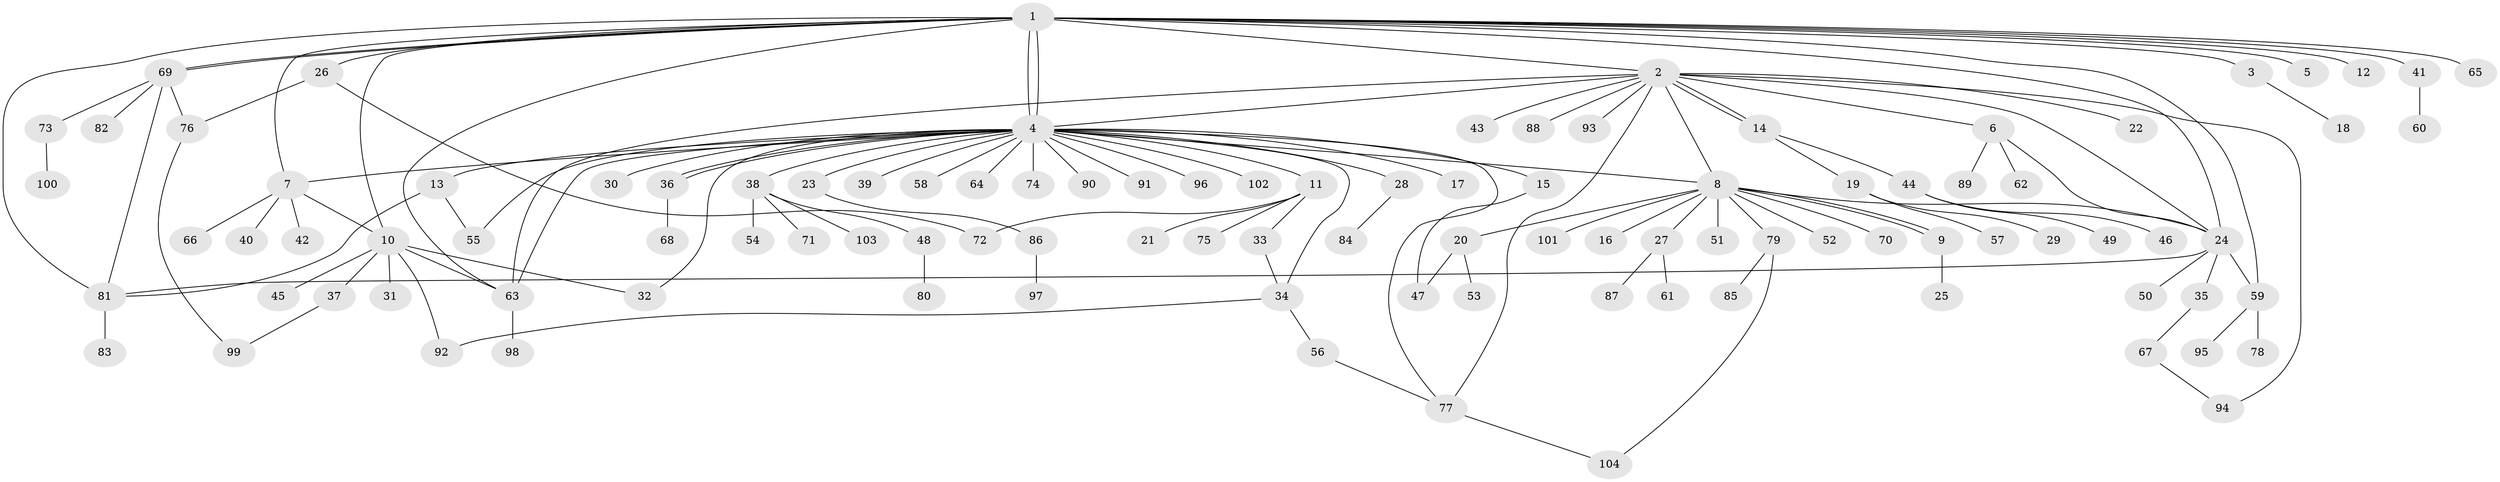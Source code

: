 // Generated by graph-tools (version 1.1) at 2025/01/03/09/25 03:01:52]
// undirected, 104 vertices, 134 edges
graph export_dot {
graph [start="1"]
  node [color=gray90,style=filled];
  1;
  2;
  3;
  4;
  5;
  6;
  7;
  8;
  9;
  10;
  11;
  12;
  13;
  14;
  15;
  16;
  17;
  18;
  19;
  20;
  21;
  22;
  23;
  24;
  25;
  26;
  27;
  28;
  29;
  30;
  31;
  32;
  33;
  34;
  35;
  36;
  37;
  38;
  39;
  40;
  41;
  42;
  43;
  44;
  45;
  46;
  47;
  48;
  49;
  50;
  51;
  52;
  53;
  54;
  55;
  56;
  57;
  58;
  59;
  60;
  61;
  62;
  63;
  64;
  65;
  66;
  67;
  68;
  69;
  70;
  71;
  72;
  73;
  74;
  75;
  76;
  77;
  78;
  79;
  80;
  81;
  82;
  83;
  84;
  85;
  86;
  87;
  88;
  89;
  90;
  91;
  92;
  93;
  94;
  95;
  96;
  97;
  98;
  99;
  100;
  101;
  102;
  103;
  104;
  1 -- 2;
  1 -- 3;
  1 -- 4;
  1 -- 4;
  1 -- 5;
  1 -- 7;
  1 -- 10;
  1 -- 12;
  1 -- 24;
  1 -- 26;
  1 -- 41;
  1 -- 59;
  1 -- 63;
  1 -- 65;
  1 -- 69;
  1 -- 69;
  1 -- 81;
  2 -- 4;
  2 -- 6;
  2 -- 8;
  2 -- 14;
  2 -- 14;
  2 -- 22;
  2 -- 24;
  2 -- 43;
  2 -- 63;
  2 -- 77;
  2 -- 88;
  2 -- 93;
  2 -- 94;
  3 -- 18;
  4 -- 7;
  4 -- 8;
  4 -- 11;
  4 -- 13;
  4 -- 15;
  4 -- 17;
  4 -- 23;
  4 -- 28;
  4 -- 30;
  4 -- 32;
  4 -- 34;
  4 -- 36;
  4 -- 36;
  4 -- 38;
  4 -- 39;
  4 -- 55;
  4 -- 58;
  4 -- 63;
  4 -- 64;
  4 -- 74;
  4 -- 77;
  4 -- 90;
  4 -- 91;
  4 -- 96;
  4 -- 102;
  6 -- 24;
  6 -- 62;
  6 -- 89;
  7 -- 10;
  7 -- 40;
  7 -- 42;
  7 -- 66;
  8 -- 9;
  8 -- 9;
  8 -- 16;
  8 -- 20;
  8 -- 24;
  8 -- 27;
  8 -- 51;
  8 -- 52;
  8 -- 70;
  8 -- 79;
  8 -- 101;
  9 -- 25;
  10 -- 31;
  10 -- 32;
  10 -- 37;
  10 -- 45;
  10 -- 63;
  10 -- 92;
  11 -- 21;
  11 -- 33;
  11 -- 72;
  11 -- 75;
  13 -- 55;
  13 -- 81;
  14 -- 19;
  14 -- 44;
  15 -- 47;
  19 -- 29;
  19 -- 57;
  20 -- 47;
  20 -- 53;
  23 -- 86;
  24 -- 35;
  24 -- 50;
  24 -- 59;
  24 -- 81;
  26 -- 72;
  26 -- 76;
  27 -- 61;
  27 -- 87;
  28 -- 84;
  33 -- 34;
  34 -- 56;
  34 -- 92;
  35 -- 67;
  36 -- 68;
  37 -- 99;
  38 -- 48;
  38 -- 54;
  38 -- 71;
  38 -- 103;
  41 -- 60;
  44 -- 46;
  44 -- 49;
  48 -- 80;
  56 -- 77;
  59 -- 78;
  59 -- 95;
  63 -- 98;
  67 -- 94;
  69 -- 73;
  69 -- 76;
  69 -- 81;
  69 -- 82;
  73 -- 100;
  76 -- 99;
  77 -- 104;
  79 -- 85;
  79 -- 104;
  81 -- 83;
  86 -- 97;
}

